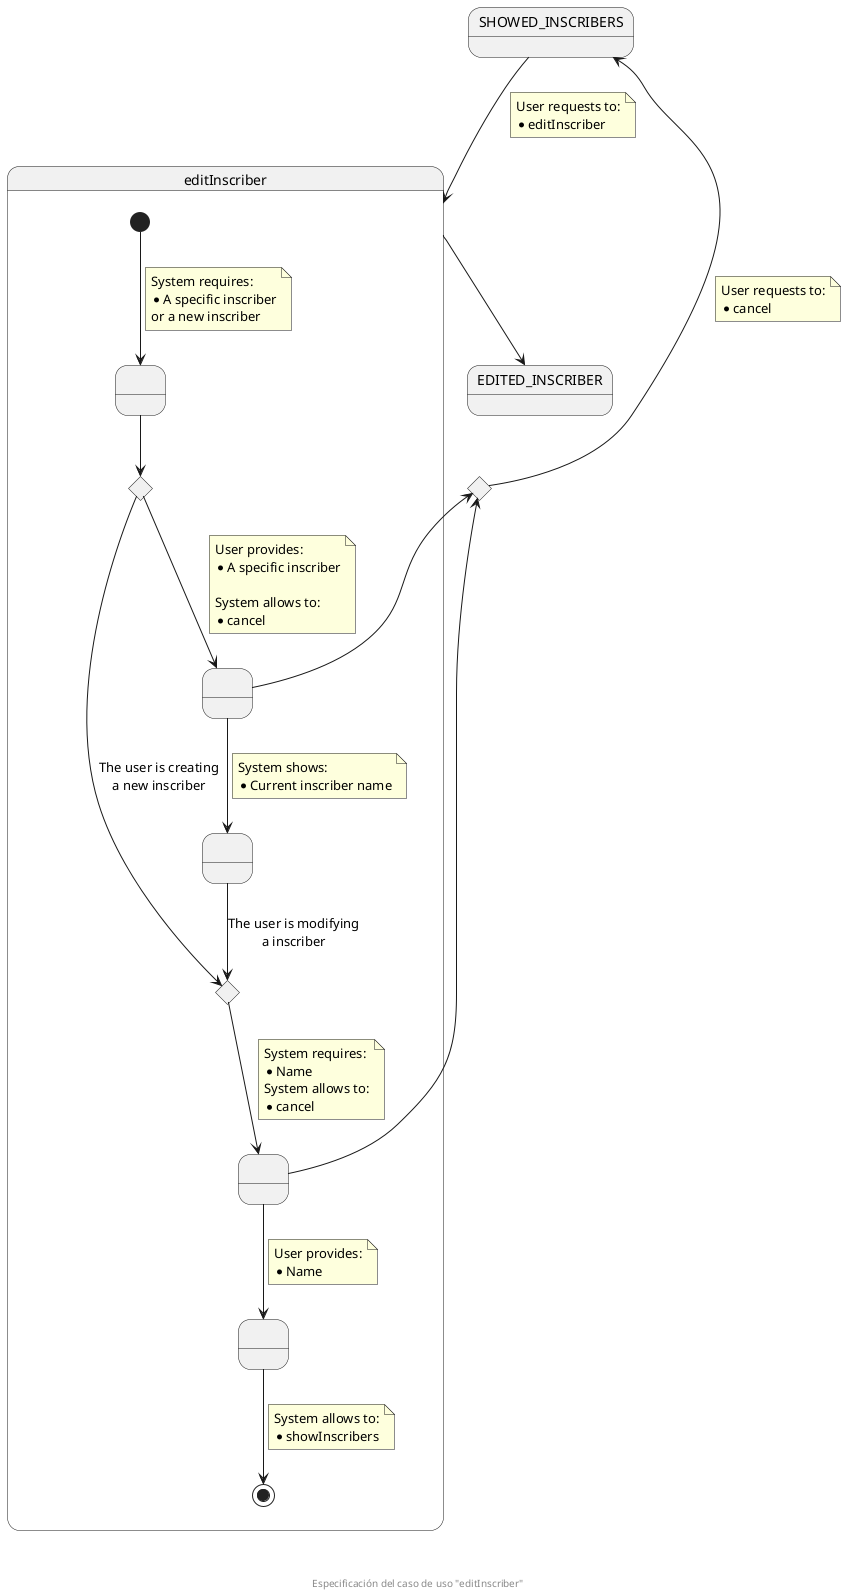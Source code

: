 @startuml
state SHOWED_INSCRIBERS
state enterCancelCHC <<choice>>
state editInscriber {
  state " " as pendingInscriber
  state createOrModifyCHC <<choice>>
  state " " as providedInscriber
  state " " as showedData
  state createOrModifyCHC2 <<choice>>
  state " " as pendingData
  state " " as providedData
  [*] --> pendingInscriber
  note on link
    System requires:
    * A specific inscriber
    or a new inscriber
  end note
  pendingInscriber --> createOrModifyCHC
  createOrModifyCHC --> providedInscriber
  note on link
    User provides:
    * A specific inscriber

    System allows to:
    * cancel
  end note
 createOrModifyCHC --> createOrModifyCHC2 : The user is creating\na new inscriber
  providedInscriber --> showedData
  note on link
    System shows:
    * Current inscriber name
  end note
  showedData --> createOrModifyCHC2 : The user is modifying\na inscriber
  createOrModifyCHC2 --> pendingData
  note on link
    System requires:
    * Name
    System allows to:
    * cancel
  end note
  pendingData -u-> enterCancelCHC
  pendingData --> providedData
  note on link
    User provides:
    * Name
  end note
  providedInscriber -u-> enterCancelCHC
  providedData --> [*]
  note on link
    System allows to:
    * showInscribers
  end note
}
state EDITED_INSCRIBER

SHOWED_INSCRIBERS -d-> editInscriber
note on link
  User requests to:
  * editInscriber
end note

editInscriber -d-> EDITED_INSCRIBER

enterCancelCHC -u-> SHOWED_INSCRIBERS
note on link
  User requests to:
  * cancel
end note

footer \n\n\n Especificación del caso de uso "editInscriber"
@enduml
